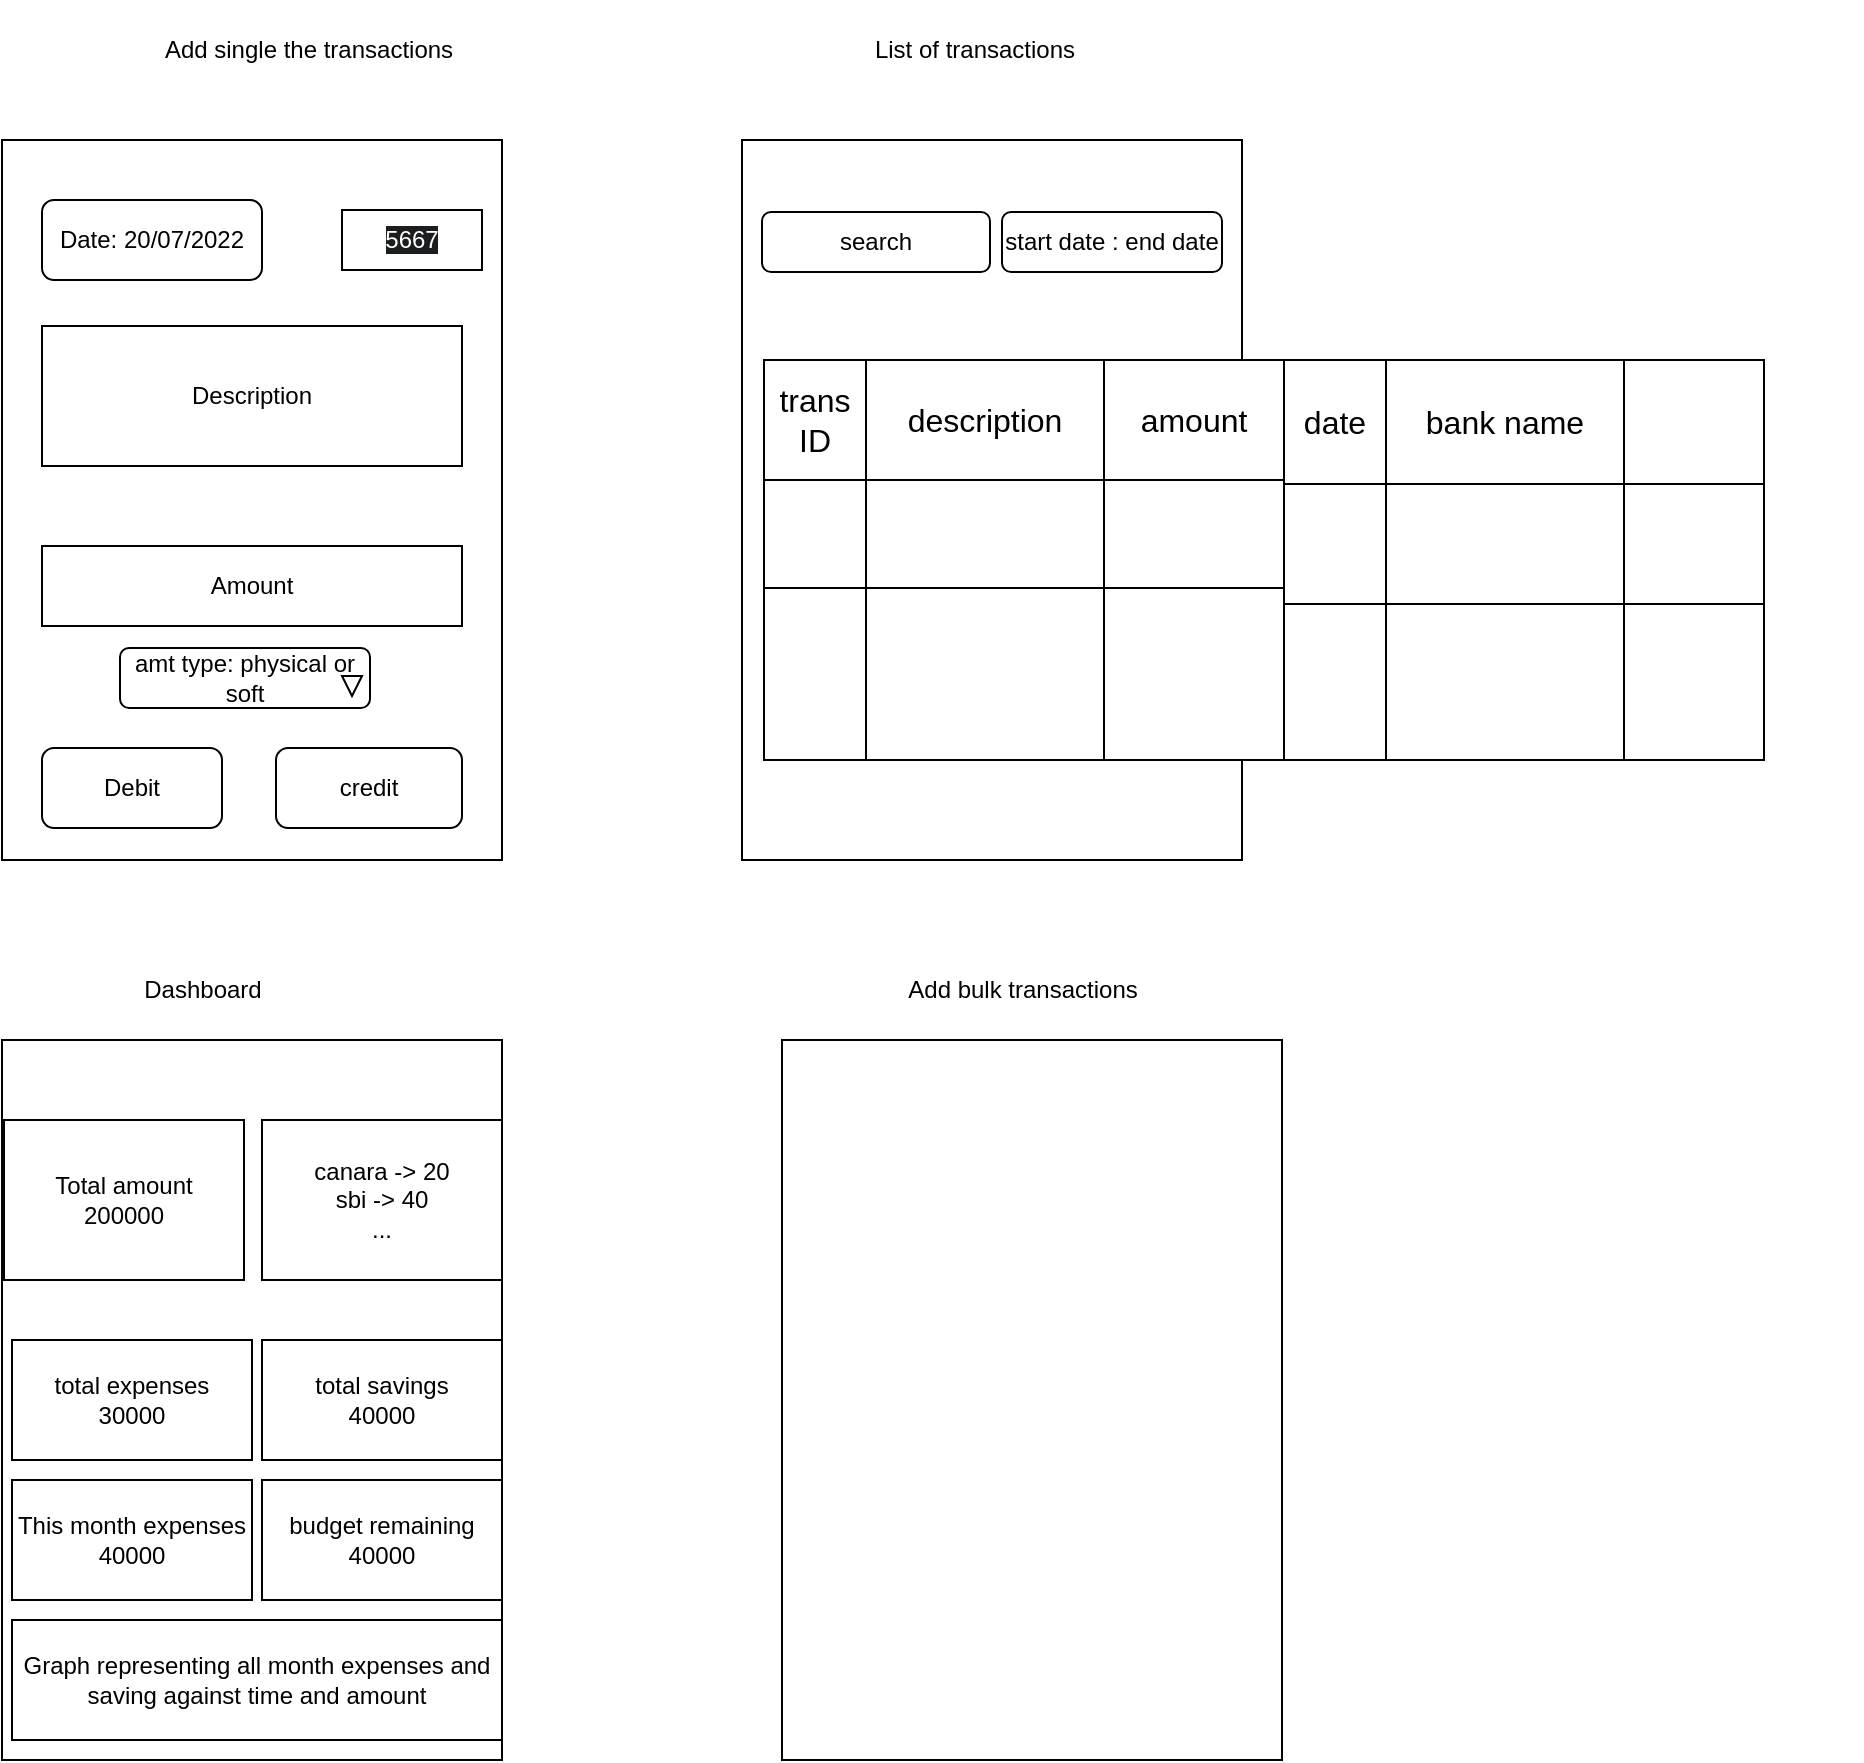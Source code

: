 <mxfile version="27.0.5">
  <diagram name="Page-1" id="O9XgXwJCEm626yFmfBz4">
    <mxGraphModel dx="1587" dy="751" grid="1" gridSize="10" guides="1" tooltips="1" connect="1" arrows="1" fold="1" page="1" pageScale="1" pageWidth="827" pageHeight="1169" math="0" shadow="0">
      <root>
        <mxCell id="0" />
        <mxCell id="1" parent="0" />
        <mxCell id="kgv2G1Oz28T-YQ5CuaxX-1" value="" style="rounded=0;whiteSpace=wrap;html=1;" vertex="1" parent="1">
          <mxGeometry x="40" y="90" width="250" height="360" as="geometry" />
        </mxCell>
        <mxCell id="kgv2G1Oz28T-YQ5CuaxX-2" value="Amount" style="rounded=0;whiteSpace=wrap;html=1;" vertex="1" parent="1">
          <mxGeometry x="60" y="293" width="210" height="40" as="geometry" />
        </mxCell>
        <mxCell id="kgv2G1Oz28T-YQ5CuaxX-3" value="Debit" style="rounded=1;whiteSpace=wrap;html=1;" vertex="1" parent="1">
          <mxGeometry x="60" y="394" width="90" height="40" as="geometry" />
        </mxCell>
        <mxCell id="kgv2G1Oz28T-YQ5CuaxX-4" value="credit" style="rounded=1;whiteSpace=wrap;html=1;" vertex="1" parent="1">
          <mxGeometry x="177" y="394" width="93" height="40" as="geometry" />
        </mxCell>
        <mxCell id="kgv2G1Oz28T-YQ5CuaxX-5" value="Description" style="rounded=0;whiteSpace=wrap;html=1;" vertex="1" parent="1">
          <mxGeometry x="60" y="183" width="210" height="70" as="geometry" />
        </mxCell>
        <mxCell id="kgv2G1Oz28T-YQ5CuaxX-6" value="Date: 20/07/2022" style="rounded=1;whiteSpace=wrap;html=1;" vertex="1" parent="1">
          <mxGeometry x="60" y="120" width="110" height="40" as="geometry" />
        </mxCell>
        <mxCell id="kgv2G1Oz28T-YQ5CuaxX-8" value="&lt;span style=&quot;color: rgb(255, 255, 255); font-family: Helvetica; font-size: 12px; font-style: normal; font-variant-ligatures: normal; font-variant-caps: normal; font-weight: 400; letter-spacing: normal; orphans: 2; text-align: center; text-indent: 0px; text-transform: none; widows: 2; word-spacing: 0px; -webkit-text-stroke-width: 0px; white-space: normal; background-color: rgb(27, 29, 30); text-decoration-thickness: initial; text-decoration-style: initial; text-decoration-color: initial; float: none; display: inline !important;&quot;&gt;5667&lt;/span&gt;" style="rounded=0;whiteSpace=wrap;html=1;" vertex="1" parent="1">
          <mxGeometry x="210" y="125" width="70" height="30" as="geometry" />
        </mxCell>
        <mxCell id="kgv2G1Oz28T-YQ5CuaxX-12" value="" style="rounded=0;whiteSpace=wrap;html=1;" vertex="1" parent="1">
          <mxGeometry x="410" y="90" width="250" height="360" as="geometry" />
        </mxCell>
        <mxCell id="kgv2G1Oz28T-YQ5CuaxX-34" value="search" style="rounded=1;whiteSpace=wrap;html=1;" vertex="1" parent="1">
          <mxGeometry x="420" y="126" width="114" height="30" as="geometry" />
        </mxCell>
        <mxCell id="kgv2G1Oz28T-YQ5CuaxX-35" value="start date : end date" style="rounded=1;whiteSpace=wrap;html=1;" vertex="1" parent="1">
          <mxGeometry x="540" y="126" width="110" height="30" as="geometry" />
        </mxCell>
        <mxCell id="kgv2G1Oz28T-YQ5CuaxX-139" value="" style="group;movable=1;resizable=1;rotatable=1;deletable=1;editable=1;locked=0;connectable=1;" vertex="1" connectable="0" parent="1">
          <mxGeometry x="390" y="200" width="580" height="200" as="geometry" />
        </mxCell>
        <mxCell id="kgv2G1Oz28T-YQ5CuaxX-88" value="" style="shape=table;startSize=0;container=1;collapsible=0;childLayout=tableLayout;fontSize=16;movable=1;resizable=1;rotatable=1;deletable=1;editable=1;locked=0;connectable=1;" vertex="1" parent="kgv2G1Oz28T-YQ5CuaxX-139">
          <mxGeometry x="31" width="260" height="200" as="geometry" />
        </mxCell>
        <mxCell id="kgv2G1Oz28T-YQ5CuaxX-93" value="" style="shape=tableRow;horizontal=0;startSize=0;swimlaneHead=0;swimlaneBody=0;strokeColor=inherit;top=0;left=0;bottom=0;right=0;collapsible=0;dropTarget=0;fillColor=none;points=[[0,0.5],[1,0.5]];portConstraint=eastwest;fontSize=16;movable=1;resizable=1;rotatable=1;deletable=1;editable=1;locked=0;connectable=1;" vertex="1" parent="kgv2G1Oz28T-YQ5CuaxX-88">
          <mxGeometry width="260" height="60" as="geometry" />
        </mxCell>
        <mxCell id="kgv2G1Oz28T-YQ5CuaxX-94" value="trans ID" style="shape=partialRectangle;html=1;whiteSpace=wrap;connectable=1;strokeColor=inherit;overflow=hidden;fillColor=none;top=0;left=0;bottom=0;right=0;pointerEvents=1;fontSize=16;movable=1;resizable=1;rotatable=1;deletable=1;editable=1;locked=0;" vertex="1" parent="kgv2G1Oz28T-YQ5CuaxX-93">
          <mxGeometry width="51" height="60" as="geometry">
            <mxRectangle width="51" height="60" as="alternateBounds" />
          </mxGeometry>
        </mxCell>
        <mxCell id="kgv2G1Oz28T-YQ5CuaxX-95" value="description" style="shape=partialRectangle;html=1;whiteSpace=wrap;connectable=1;strokeColor=inherit;overflow=hidden;fillColor=none;top=0;left=0;bottom=0;right=0;pointerEvents=1;fontSize=16;movable=1;resizable=1;rotatable=1;deletable=1;editable=1;locked=0;" vertex="1" parent="kgv2G1Oz28T-YQ5CuaxX-93">
          <mxGeometry x="51" width="119" height="60" as="geometry">
            <mxRectangle width="119" height="60" as="alternateBounds" />
          </mxGeometry>
        </mxCell>
        <mxCell id="kgv2G1Oz28T-YQ5CuaxX-96" value="amount" style="shape=partialRectangle;html=1;whiteSpace=wrap;connectable=1;strokeColor=inherit;overflow=hidden;fillColor=none;top=0;left=0;bottom=0;right=0;pointerEvents=1;fontSize=16;movable=1;resizable=1;rotatable=1;deletable=1;editable=1;locked=0;" vertex="1" parent="kgv2G1Oz28T-YQ5CuaxX-93">
          <mxGeometry x="170" width="90" height="60" as="geometry">
            <mxRectangle width="90" height="60" as="alternateBounds" />
          </mxGeometry>
        </mxCell>
        <mxCell id="kgv2G1Oz28T-YQ5CuaxX-89" value="" style="shape=tableRow;horizontal=0;startSize=0;swimlaneHead=0;swimlaneBody=0;strokeColor=inherit;top=0;left=0;bottom=0;right=0;collapsible=0;dropTarget=0;fillColor=none;points=[[0,0.5],[1,0.5]];portConstraint=eastwest;fontSize=16;movable=1;resizable=1;rotatable=1;deletable=1;editable=1;locked=0;connectable=1;" vertex="1" parent="kgv2G1Oz28T-YQ5CuaxX-88">
          <mxGeometry y="60" width="260" height="54" as="geometry" />
        </mxCell>
        <mxCell id="kgv2G1Oz28T-YQ5CuaxX-90" value="" style="shape=partialRectangle;html=1;whiteSpace=wrap;connectable=1;strokeColor=inherit;overflow=hidden;fillColor=none;top=0;left=0;bottom=0;right=0;pointerEvents=1;fontSize=16;movable=1;resizable=1;rotatable=1;deletable=1;editable=1;locked=0;" vertex="1" parent="kgv2G1Oz28T-YQ5CuaxX-89">
          <mxGeometry width="51" height="54" as="geometry">
            <mxRectangle width="51" height="54" as="alternateBounds" />
          </mxGeometry>
        </mxCell>
        <mxCell id="kgv2G1Oz28T-YQ5CuaxX-91" value="" style="shape=partialRectangle;html=1;whiteSpace=wrap;connectable=1;strokeColor=inherit;overflow=hidden;fillColor=none;top=0;left=0;bottom=0;right=0;pointerEvents=1;fontSize=16;movable=1;resizable=1;rotatable=1;deletable=1;editable=1;locked=0;" vertex="1" parent="kgv2G1Oz28T-YQ5CuaxX-89">
          <mxGeometry x="51" width="119" height="54" as="geometry">
            <mxRectangle width="119" height="54" as="alternateBounds" />
          </mxGeometry>
        </mxCell>
        <mxCell id="kgv2G1Oz28T-YQ5CuaxX-92" value="" style="shape=partialRectangle;html=1;whiteSpace=wrap;connectable=1;strokeColor=inherit;overflow=hidden;fillColor=none;top=0;left=0;bottom=0;right=0;pointerEvents=1;fontSize=16;movable=1;resizable=1;rotatable=1;deletable=1;editable=1;locked=0;" vertex="1" parent="kgv2G1Oz28T-YQ5CuaxX-89">
          <mxGeometry x="170" width="90" height="54" as="geometry">
            <mxRectangle width="90" height="54" as="alternateBounds" />
          </mxGeometry>
        </mxCell>
        <mxCell id="kgv2G1Oz28T-YQ5CuaxX-97" value="" style="shape=tableRow;horizontal=0;startSize=0;swimlaneHead=0;swimlaneBody=0;strokeColor=inherit;top=0;left=0;bottom=0;right=0;collapsible=0;dropTarget=0;fillColor=none;points=[[0,0.5],[1,0.5]];portConstraint=eastwest;fontSize=16;movable=1;resizable=1;rotatable=1;deletable=1;editable=1;locked=0;connectable=1;" vertex="1" parent="kgv2G1Oz28T-YQ5CuaxX-88">
          <mxGeometry y="114" width="260" height="86" as="geometry" />
        </mxCell>
        <mxCell id="kgv2G1Oz28T-YQ5CuaxX-98" value="" style="shape=partialRectangle;html=1;whiteSpace=wrap;connectable=1;strokeColor=inherit;overflow=hidden;fillColor=none;top=0;left=0;bottom=0;right=0;pointerEvents=1;fontSize=16;movable=1;resizable=1;rotatable=1;deletable=1;editable=1;locked=0;" vertex="1" parent="kgv2G1Oz28T-YQ5CuaxX-97">
          <mxGeometry width="51" height="86" as="geometry">
            <mxRectangle width="51" height="86" as="alternateBounds" />
          </mxGeometry>
        </mxCell>
        <mxCell id="kgv2G1Oz28T-YQ5CuaxX-99" value="" style="shape=partialRectangle;html=1;whiteSpace=wrap;connectable=1;strokeColor=inherit;overflow=hidden;fillColor=none;top=0;left=0;bottom=0;right=0;pointerEvents=1;fontSize=16;movable=1;resizable=1;rotatable=1;deletable=1;editable=1;locked=0;" vertex="1" parent="kgv2G1Oz28T-YQ5CuaxX-97">
          <mxGeometry x="51" width="119" height="86" as="geometry">
            <mxRectangle width="119" height="86" as="alternateBounds" />
          </mxGeometry>
        </mxCell>
        <mxCell id="kgv2G1Oz28T-YQ5CuaxX-100" value="" style="shape=partialRectangle;html=1;whiteSpace=wrap;connectable=1;strokeColor=inherit;overflow=hidden;fillColor=none;top=0;left=0;bottom=0;right=0;pointerEvents=1;fontSize=16;movable=1;resizable=1;rotatable=1;deletable=1;editable=1;locked=0;" vertex="1" parent="kgv2G1Oz28T-YQ5CuaxX-97">
          <mxGeometry x="170" width="90" height="86" as="geometry">
            <mxRectangle width="90" height="86" as="alternateBounds" />
          </mxGeometry>
        </mxCell>
        <mxCell id="kgv2G1Oz28T-YQ5CuaxX-126" value="" style="shape=table;startSize=0;container=1;collapsible=0;childLayout=tableLayout;fontSize=16;movable=1;resizable=1;rotatable=1;deletable=1;editable=1;locked=0;connectable=1;points=[[0,0,0,0,0],[0,0.25,0,0,0],[0,0.5,0,0,0],[0,0.75,0,0,0],[0,1,0,0,0],[0.25,0,0,0,0],[0.25,1,0,0,0],[0.5,0,0,0,0],[0.5,1,0,0,0],[0.75,0,0,0,0],[0.75,1,0,0,0],[1,0,0,0,0],[1,0.25,0,0,0],[1,0.5,0,0,0],[1,0.75,0,0,0],[1,1,0,0,0]];" vertex="1" parent="kgv2G1Oz28T-YQ5CuaxX-139">
          <mxGeometry x="291" width="240" height="200.0" as="geometry" />
        </mxCell>
        <mxCell id="kgv2G1Oz28T-YQ5CuaxX-127" value="" style="shape=tableRow;horizontal=0;startSize=0;swimlaneHead=0;swimlaneBody=0;strokeColor=inherit;top=0;left=0;bottom=0;right=0;collapsible=0;dropTarget=0;fillColor=none;points=[[0,0.5],[1,0.5]];portConstraint=eastwest;fontSize=16;movable=1;resizable=1;rotatable=1;deletable=1;editable=1;locked=0;connectable=1;" vertex="1" parent="kgv2G1Oz28T-YQ5CuaxX-126">
          <mxGeometry width="240" height="62" as="geometry" />
        </mxCell>
        <mxCell id="kgv2G1Oz28T-YQ5CuaxX-128" value="date" style="shape=partialRectangle;html=1;whiteSpace=wrap;connectable=1;strokeColor=inherit;overflow=hidden;fillColor=none;top=0;left=0;bottom=0;right=0;pointerEvents=1;fontSize=16;movable=1;resizable=1;rotatable=1;deletable=1;editable=1;locked=0;" vertex="1" parent="kgv2G1Oz28T-YQ5CuaxX-127">
          <mxGeometry width="51" height="62" as="geometry">
            <mxRectangle width="51" height="62" as="alternateBounds" />
          </mxGeometry>
        </mxCell>
        <mxCell id="kgv2G1Oz28T-YQ5CuaxX-129" value="bank name" style="shape=partialRectangle;html=1;whiteSpace=wrap;connectable=1;strokeColor=inherit;overflow=hidden;fillColor=none;top=0;left=0;bottom=0;right=0;pointerEvents=1;fontSize=16;movable=1;resizable=1;rotatable=1;deletable=1;editable=1;locked=0;" vertex="1" parent="kgv2G1Oz28T-YQ5CuaxX-127">
          <mxGeometry x="51" width="119" height="62" as="geometry">
            <mxRectangle width="119" height="62" as="alternateBounds" />
          </mxGeometry>
        </mxCell>
        <mxCell id="kgv2G1Oz28T-YQ5CuaxX-130" value="" style="shape=partialRectangle;html=1;whiteSpace=wrap;connectable=1;strokeColor=inherit;overflow=hidden;fillColor=none;top=0;left=0;bottom=0;right=0;pointerEvents=1;fontSize=16;movable=1;resizable=1;rotatable=1;deletable=1;editable=1;locked=0;" vertex="1" parent="kgv2G1Oz28T-YQ5CuaxX-127">
          <mxGeometry x="170" width="70" height="62" as="geometry">
            <mxRectangle width="70" height="62" as="alternateBounds" />
          </mxGeometry>
        </mxCell>
        <mxCell id="kgv2G1Oz28T-YQ5CuaxX-131" value="" style="shape=tableRow;horizontal=0;startSize=0;swimlaneHead=0;swimlaneBody=0;strokeColor=inherit;top=0;left=0;bottom=0;right=0;collapsible=0;dropTarget=0;fillColor=none;points=[[0,0.5],[1,0.5]];portConstraint=eastwest;fontSize=16;movable=1;resizable=1;rotatable=1;deletable=1;editable=1;locked=0;connectable=1;" vertex="1" parent="kgv2G1Oz28T-YQ5CuaxX-126">
          <mxGeometry y="62" width="240" height="60" as="geometry" />
        </mxCell>
        <mxCell id="kgv2G1Oz28T-YQ5CuaxX-132" value="" style="shape=partialRectangle;html=1;whiteSpace=wrap;connectable=1;strokeColor=inherit;overflow=hidden;fillColor=none;top=0;left=0;bottom=0;right=0;pointerEvents=1;fontSize=16;movable=1;resizable=1;rotatable=1;deletable=1;editable=1;locked=0;" vertex="1" parent="kgv2G1Oz28T-YQ5CuaxX-131">
          <mxGeometry width="51" height="60" as="geometry">
            <mxRectangle width="51" height="60" as="alternateBounds" />
          </mxGeometry>
        </mxCell>
        <mxCell id="kgv2G1Oz28T-YQ5CuaxX-133" value="" style="shape=partialRectangle;html=1;whiteSpace=wrap;connectable=1;strokeColor=inherit;overflow=hidden;fillColor=none;top=0;left=0;bottom=0;right=0;pointerEvents=1;fontSize=16;movable=1;resizable=1;rotatable=1;deletable=1;editable=1;locked=0;" vertex="1" parent="kgv2G1Oz28T-YQ5CuaxX-131">
          <mxGeometry x="51" width="119" height="60" as="geometry">
            <mxRectangle width="119" height="60" as="alternateBounds" />
          </mxGeometry>
        </mxCell>
        <mxCell id="kgv2G1Oz28T-YQ5CuaxX-134" value="" style="shape=partialRectangle;html=1;whiteSpace=wrap;connectable=1;strokeColor=inherit;overflow=hidden;fillColor=none;top=0;left=0;bottom=0;right=0;pointerEvents=1;fontSize=16;movable=1;resizable=1;rotatable=1;deletable=1;editable=1;locked=0;" vertex="1" parent="kgv2G1Oz28T-YQ5CuaxX-131">
          <mxGeometry x="170" width="70" height="60" as="geometry">
            <mxRectangle width="70" height="60" as="alternateBounds" />
          </mxGeometry>
        </mxCell>
        <mxCell id="kgv2G1Oz28T-YQ5CuaxX-135" value="" style="shape=tableRow;horizontal=0;startSize=0;swimlaneHead=0;swimlaneBody=0;strokeColor=inherit;top=0;left=0;bottom=0;right=0;collapsible=0;dropTarget=0;fillColor=none;points=[[0,0.5],[1,0.5]];portConstraint=eastwest;fontSize=16;movable=1;resizable=1;rotatable=1;deletable=1;editable=1;locked=0;connectable=1;" vertex="1" parent="kgv2G1Oz28T-YQ5CuaxX-126">
          <mxGeometry y="122" width="240" height="78" as="geometry" />
        </mxCell>
        <mxCell id="kgv2G1Oz28T-YQ5CuaxX-136" value="" style="shape=partialRectangle;html=1;whiteSpace=wrap;connectable=1;strokeColor=inherit;overflow=hidden;fillColor=none;top=0;left=0;bottom=0;right=0;pointerEvents=1;fontSize=16;movable=1;resizable=1;rotatable=1;deletable=1;editable=1;locked=0;" vertex="1" parent="kgv2G1Oz28T-YQ5CuaxX-135">
          <mxGeometry width="51" height="78" as="geometry">
            <mxRectangle width="51" height="78" as="alternateBounds" />
          </mxGeometry>
        </mxCell>
        <mxCell id="kgv2G1Oz28T-YQ5CuaxX-137" value="" style="shape=partialRectangle;html=1;whiteSpace=wrap;connectable=1;strokeColor=inherit;overflow=hidden;fillColor=none;top=0;left=0;bottom=0;right=0;pointerEvents=1;fontSize=16;movable=1;resizable=1;rotatable=1;deletable=1;editable=1;locked=0;" vertex="1" parent="kgv2G1Oz28T-YQ5CuaxX-135">
          <mxGeometry x="51" width="119" height="78" as="geometry">
            <mxRectangle width="119" height="78" as="alternateBounds" />
          </mxGeometry>
        </mxCell>
        <mxCell id="kgv2G1Oz28T-YQ5CuaxX-138" value="" style="shape=partialRectangle;html=1;whiteSpace=wrap;connectable=1;strokeColor=inherit;overflow=hidden;fillColor=none;top=0;left=0;bottom=0;right=0;pointerEvents=1;fontSize=16;movable=1;resizable=1;rotatable=1;deletable=1;editable=1;locked=0;" vertex="1" parent="kgv2G1Oz28T-YQ5CuaxX-135">
          <mxGeometry x="170" width="70" height="78" as="geometry">
            <mxRectangle width="70" height="78" as="alternateBounds" />
          </mxGeometry>
        </mxCell>
        <mxCell id="kgv2G1Oz28T-YQ5CuaxX-140" value="amt type: physical or soft" style="rounded=1;whiteSpace=wrap;html=1;" vertex="1" parent="1">
          <mxGeometry x="99" y="344" width="125" height="30" as="geometry" />
        </mxCell>
        <mxCell id="kgv2G1Oz28T-YQ5CuaxX-141" value="" style="triangle;whiteSpace=wrap;html=1;rotation=90;" vertex="1" parent="1">
          <mxGeometry x="210" y="358" width="10" height="10" as="geometry" />
        </mxCell>
        <mxCell id="kgv2G1Oz28T-YQ5CuaxX-143" value="" style="rounded=0;whiteSpace=wrap;html=1;" vertex="1" parent="1">
          <mxGeometry x="40" y="540" width="250" height="360" as="geometry" />
        </mxCell>
        <mxCell id="kgv2G1Oz28T-YQ5CuaxX-144" value="Total amount&lt;div&gt;200000&lt;/div&gt;" style="rounded=0;whiteSpace=wrap;html=1;" vertex="1" parent="1">
          <mxGeometry x="41" y="580" width="120" height="80" as="geometry" />
        </mxCell>
        <mxCell id="kgv2G1Oz28T-YQ5CuaxX-158" value="total expenses&lt;div&gt;30000&lt;/div&gt;" style="rounded=0;whiteSpace=wrap;html=1;" vertex="1" parent="1">
          <mxGeometry x="45" y="690" width="120" height="60" as="geometry" />
        </mxCell>
        <mxCell id="kgv2G1Oz28T-YQ5CuaxX-159" value="total savings&lt;div&gt;40000&lt;/div&gt;" style="rounded=0;whiteSpace=wrap;html=1;" vertex="1" parent="1">
          <mxGeometry x="170" y="690" width="120" height="60" as="geometry" />
        </mxCell>
        <mxCell id="kgv2G1Oz28T-YQ5CuaxX-160" value="This month expenses&lt;br&gt;&lt;div&gt;40000&lt;/div&gt;" style="rounded=0;whiteSpace=wrap;html=1;" vertex="1" parent="1">
          <mxGeometry x="45" y="760" width="120" height="60" as="geometry" />
        </mxCell>
        <mxCell id="kgv2G1Oz28T-YQ5CuaxX-161" value="budget remaining&lt;br&gt;&lt;div&gt;40000&lt;/div&gt;" style="rounded=0;whiteSpace=wrap;html=1;" vertex="1" parent="1">
          <mxGeometry x="170" y="760" width="120" height="60" as="geometry" />
        </mxCell>
        <mxCell id="kgv2G1Oz28T-YQ5CuaxX-162" value="Graph representing all month expenses and saving against time and amount" style="rounded=0;whiteSpace=wrap;html=1;" vertex="1" parent="1">
          <mxGeometry x="45" y="830" width="245" height="60" as="geometry" />
        </mxCell>
        <mxCell id="kgv2G1Oz28T-YQ5CuaxX-163" value="&lt;div&gt;canara -&amp;gt; 20&lt;/div&gt;&lt;div&gt;sbi -&amp;gt; 40&lt;/div&gt;&lt;div&gt;...&lt;/div&gt;" style="rounded=0;whiteSpace=wrap;html=1;" vertex="1" parent="1">
          <mxGeometry x="170" y="580" width="120" height="80" as="geometry" />
        </mxCell>
        <mxCell id="kgv2G1Oz28T-YQ5CuaxX-164" value="Add single the transactions" style="text;html=1;align=center;verticalAlign=middle;whiteSpace=wrap;rounded=0;" vertex="1" parent="1">
          <mxGeometry x="117" y="20" width="153" height="50" as="geometry" />
        </mxCell>
        <mxCell id="kgv2G1Oz28T-YQ5CuaxX-165" value="List of transactions" style="text;html=1;align=center;verticalAlign=middle;whiteSpace=wrap;rounded=0;" vertex="1" parent="1">
          <mxGeometry x="450" y="20" width="153" height="50" as="geometry" />
        </mxCell>
        <mxCell id="kgv2G1Oz28T-YQ5CuaxX-167" value="Dashboard" style="text;html=1;align=center;verticalAlign=middle;resizable=0;points=[];autosize=1;strokeColor=none;fillColor=none;" vertex="1" parent="1">
          <mxGeometry x="100" y="500" width="80" height="30" as="geometry" />
        </mxCell>
        <mxCell id="kgv2G1Oz28T-YQ5CuaxX-168" value="" style="rounded=0;whiteSpace=wrap;html=1;" vertex="1" parent="1">
          <mxGeometry x="430" y="540" width="250" height="360" as="geometry" />
        </mxCell>
        <mxCell id="kgv2G1Oz28T-YQ5CuaxX-169" value="Add bulk transactions" style="text;html=1;align=center;verticalAlign=middle;resizable=0;points=[];autosize=1;strokeColor=none;fillColor=none;" vertex="1" parent="1">
          <mxGeometry x="480" y="500" width="140" height="30" as="geometry" />
        </mxCell>
      </root>
    </mxGraphModel>
  </diagram>
</mxfile>
